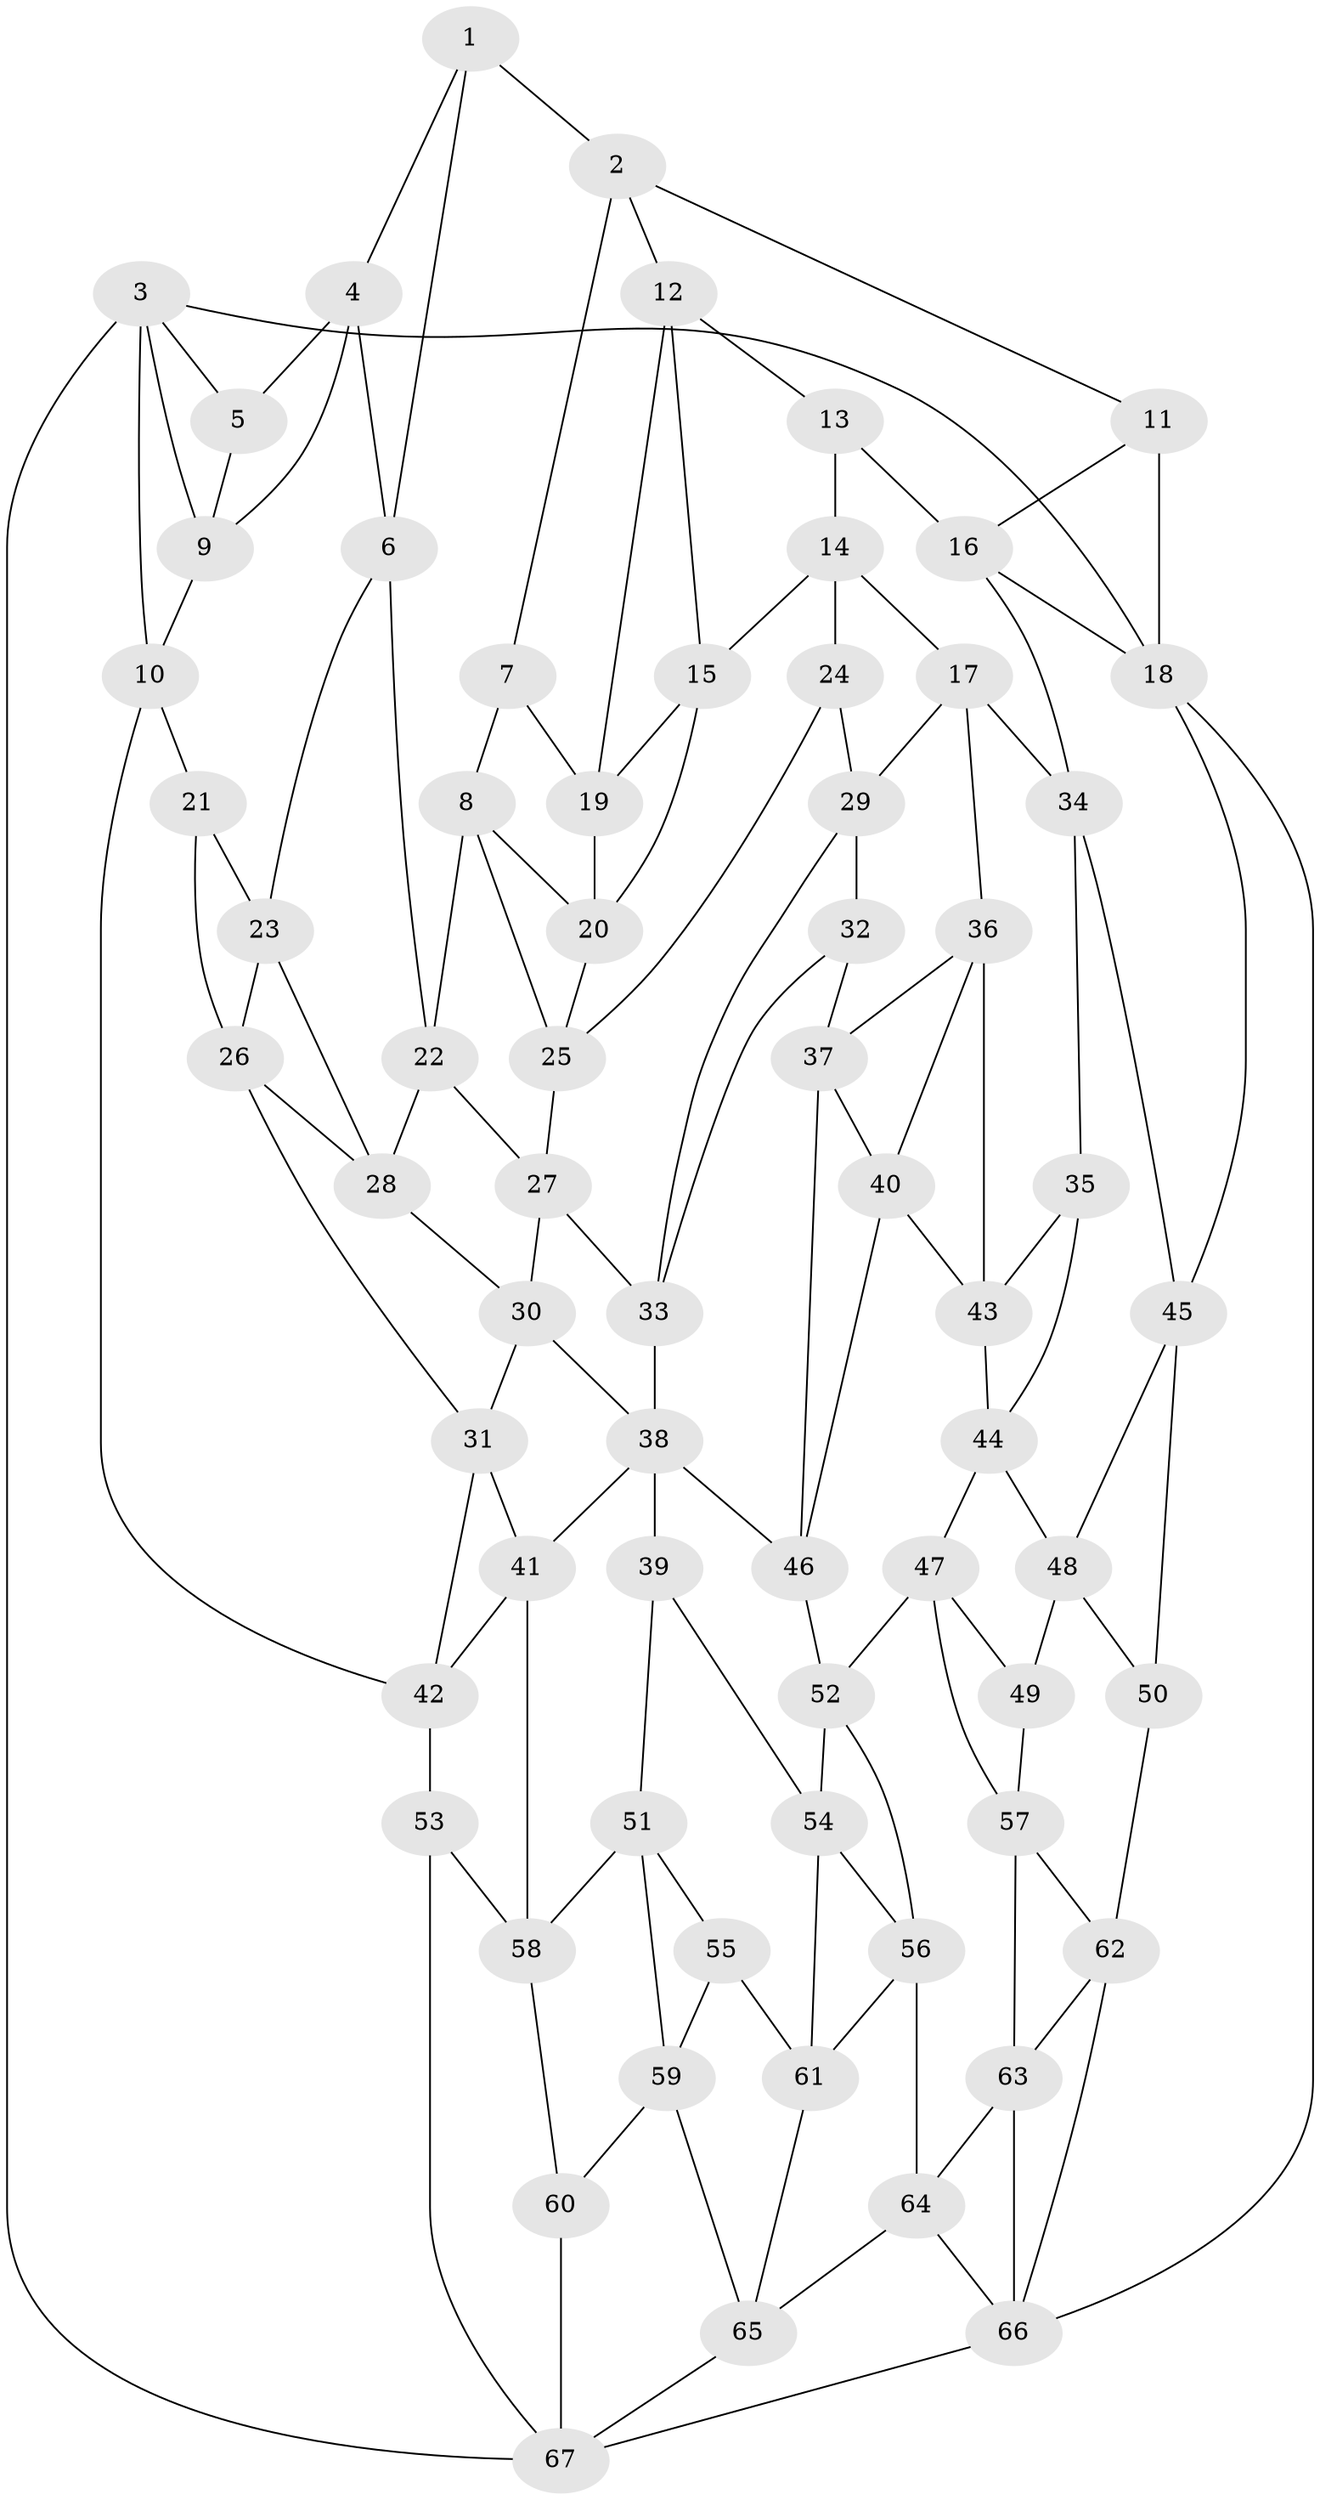 // original degree distribution, {3: 0.029850746268656716, 4: 0.21641791044776118, 5: 0.5223880597014925, 6: 0.23134328358208955}
// Generated by graph-tools (version 1.1) at 2025/51/03/09/25 03:51:00]
// undirected, 67 vertices, 129 edges
graph export_dot {
graph [start="1"]
  node [color=gray90,style=filled];
  1;
  2;
  3;
  4;
  5;
  6;
  7;
  8;
  9;
  10;
  11;
  12;
  13;
  14;
  15;
  16;
  17;
  18;
  19;
  20;
  21;
  22;
  23;
  24;
  25;
  26;
  27;
  28;
  29;
  30;
  31;
  32;
  33;
  34;
  35;
  36;
  37;
  38;
  39;
  40;
  41;
  42;
  43;
  44;
  45;
  46;
  47;
  48;
  49;
  50;
  51;
  52;
  53;
  54;
  55;
  56;
  57;
  58;
  59;
  60;
  61;
  62;
  63;
  64;
  65;
  66;
  67;
  1 -- 2 [weight=1.0];
  1 -- 4 [weight=1.0];
  1 -- 6 [weight=1.0];
  2 -- 7 [weight=1.0];
  2 -- 11 [weight=1.0];
  2 -- 12 [weight=1.0];
  3 -- 5 [weight=1.0];
  3 -- 9 [weight=1.0];
  3 -- 10 [weight=1.0];
  3 -- 18 [weight=1.0];
  3 -- 67 [weight=1.0];
  4 -- 5 [weight=1.0];
  4 -- 6 [weight=1.0];
  4 -- 9 [weight=1.0];
  5 -- 9 [weight=1.0];
  6 -- 22 [weight=1.0];
  6 -- 23 [weight=1.0];
  7 -- 8 [weight=1.0];
  7 -- 19 [weight=1.0];
  8 -- 20 [weight=1.0];
  8 -- 22 [weight=1.0];
  8 -- 25 [weight=1.0];
  9 -- 10 [weight=1.0];
  10 -- 21 [weight=1.0];
  10 -- 42 [weight=1.0];
  11 -- 16 [weight=1.0];
  11 -- 18 [weight=1.0];
  12 -- 13 [weight=1.0];
  12 -- 15 [weight=1.0];
  12 -- 19 [weight=1.0];
  13 -- 14 [weight=1.0];
  13 -- 16 [weight=1.0];
  14 -- 15 [weight=1.0];
  14 -- 17 [weight=1.0];
  14 -- 24 [weight=1.0];
  15 -- 19 [weight=1.0];
  15 -- 20 [weight=1.0];
  16 -- 18 [weight=1.0];
  16 -- 34 [weight=1.0];
  17 -- 29 [weight=1.0];
  17 -- 34 [weight=1.0];
  17 -- 36 [weight=1.0];
  18 -- 45 [weight=1.0];
  18 -- 66 [weight=1.0];
  19 -- 20 [weight=1.0];
  20 -- 25 [weight=1.0];
  21 -- 23 [weight=1.0];
  21 -- 26 [weight=1.0];
  22 -- 27 [weight=1.0];
  22 -- 28 [weight=1.0];
  23 -- 26 [weight=1.0];
  23 -- 28 [weight=1.0];
  24 -- 25 [weight=1.0];
  24 -- 29 [weight=1.0];
  25 -- 27 [weight=1.0];
  26 -- 28 [weight=1.0];
  26 -- 31 [weight=1.0];
  27 -- 30 [weight=1.0];
  27 -- 33 [weight=1.0];
  28 -- 30 [weight=1.0];
  29 -- 32 [weight=1.0];
  29 -- 33 [weight=1.0];
  30 -- 31 [weight=1.0];
  30 -- 38 [weight=1.0];
  31 -- 41 [weight=1.0];
  31 -- 42 [weight=1.0];
  32 -- 33 [weight=1.0];
  32 -- 37 [weight=1.0];
  33 -- 38 [weight=1.0];
  34 -- 35 [weight=1.0];
  34 -- 45 [weight=1.0];
  35 -- 43 [weight=1.0];
  35 -- 44 [weight=1.0];
  36 -- 37 [weight=1.0];
  36 -- 40 [weight=1.0];
  36 -- 43 [weight=1.0];
  37 -- 40 [weight=1.0];
  37 -- 46 [weight=1.0];
  38 -- 39 [weight=2.0];
  38 -- 41 [weight=1.0];
  38 -- 46 [weight=1.0];
  39 -- 51 [weight=1.0];
  39 -- 54 [weight=1.0];
  40 -- 43 [weight=1.0];
  40 -- 46 [weight=1.0];
  41 -- 42 [weight=1.0];
  41 -- 58 [weight=1.0];
  42 -- 53 [weight=1.0];
  43 -- 44 [weight=1.0];
  44 -- 47 [weight=1.0];
  44 -- 48 [weight=1.0];
  45 -- 48 [weight=1.0];
  45 -- 50 [weight=1.0];
  46 -- 52 [weight=1.0];
  47 -- 49 [weight=1.0];
  47 -- 52 [weight=1.0];
  47 -- 57 [weight=1.0];
  48 -- 49 [weight=1.0];
  48 -- 50 [weight=1.0];
  49 -- 57 [weight=1.0];
  50 -- 62 [weight=1.0];
  51 -- 55 [weight=1.0];
  51 -- 58 [weight=1.0];
  51 -- 59 [weight=1.0];
  52 -- 54 [weight=1.0];
  52 -- 56 [weight=1.0];
  53 -- 58 [weight=1.0];
  53 -- 67 [weight=1.0];
  54 -- 56 [weight=1.0];
  54 -- 61 [weight=1.0];
  55 -- 59 [weight=1.0];
  55 -- 61 [weight=1.0];
  56 -- 61 [weight=1.0];
  56 -- 64 [weight=1.0];
  57 -- 62 [weight=1.0];
  57 -- 63 [weight=1.0];
  58 -- 60 [weight=1.0];
  59 -- 60 [weight=1.0];
  59 -- 65 [weight=1.0];
  60 -- 67 [weight=1.0];
  61 -- 65 [weight=1.0];
  62 -- 63 [weight=1.0];
  62 -- 66 [weight=1.0];
  63 -- 64 [weight=1.0];
  63 -- 66 [weight=1.0];
  64 -- 65 [weight=1.0];
  64 -- 66 [weight=1.0];
  65 -- 67 [weight=1.0];
  66 -- 67 [weight=1.0];
}
